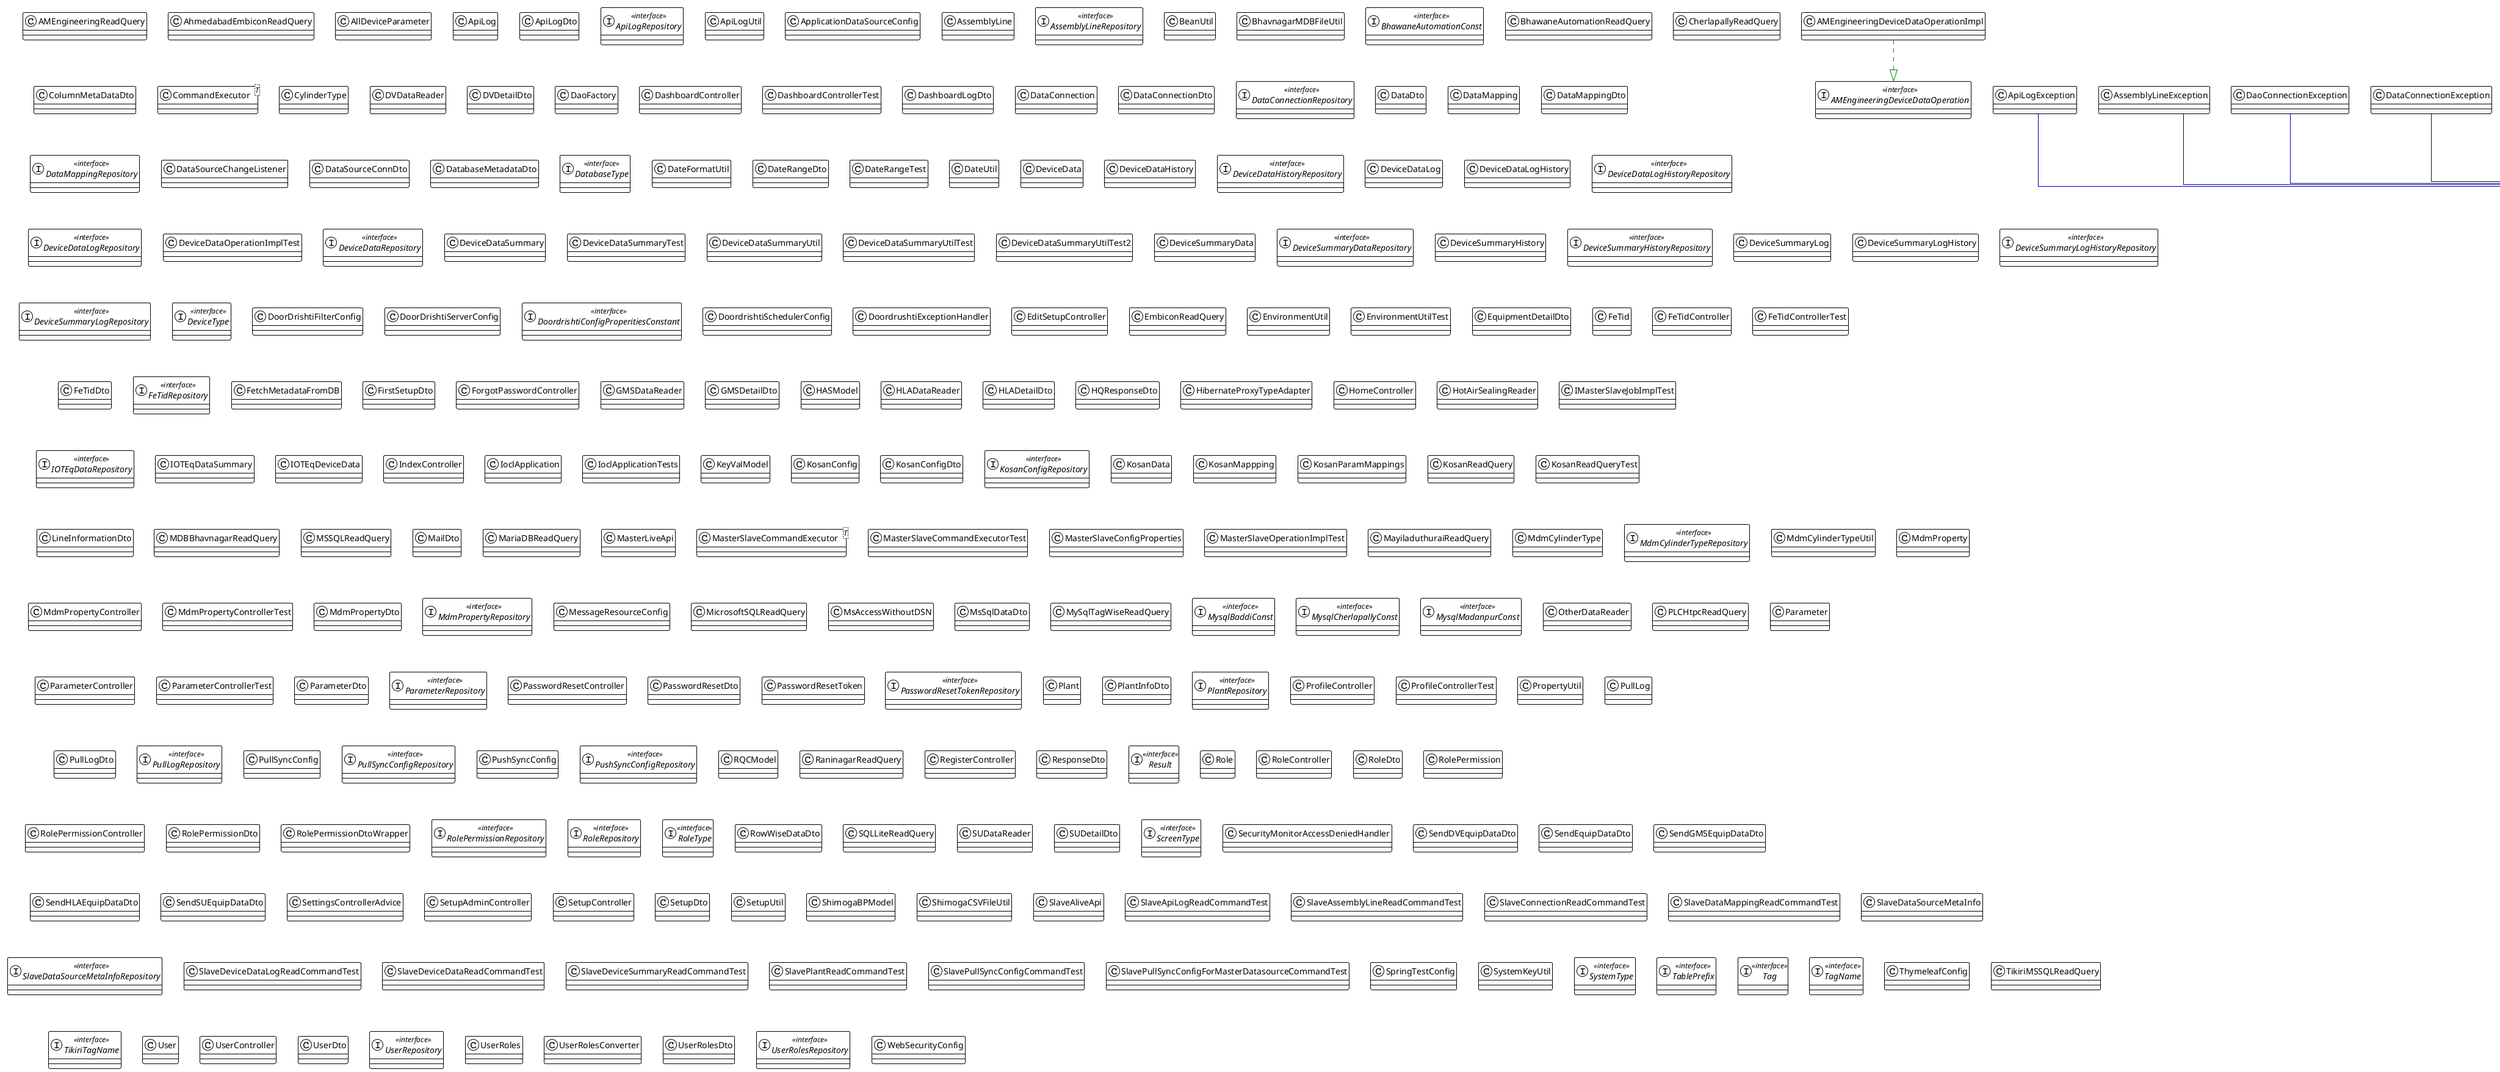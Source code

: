 @startuml

!theme plain
top to bottom direction
skinparam linetype ortho

interface AMEngineeringDeviceDataOperation << interface >>
class AMEngineeringDeviceDataOperationImpl
class AMEngineeringReadQuery
class AhmedabadEmbiconReadQuery
class AllDeviceParameter
class ApiLog
class ApiLogDto
class ApiLogException
interface ApiLogRepository << interface >>
interface ApiLogService << interface >>
class ApiLogServiceImpl
class ApiLogUtil
class ApplicationDataSourceConfig
class AssemblyLine
class AssemblyLineException
interface AssemblyLineRepository << interface >>
interface AssemblyLineService << interface >>
class AssemblyLineServiceImpl
class BeanUtil
class BhavnagarMDBFileUtil
interface BhawaneAutomationConst << interface >>
interface BhawaneAutomationDeviceDataOperation << interface >>
class BhawaneAutomationDeviceDataOperationImpl
class BhawaneAutomationReadQuery
interface CSVRowWiseDeviceDataOperation << interface >>
class CSVRowWiseDeviceDataOperationImpl
interface Callback<T> << interface >>
interface CherlapallyDeviceDataOperation << interface >>
class CherlapallyDeviceDataOperationImpl
class CherlapallyReadQuery
interface CleanClientDatasource << interface >>
class CleanClientDatasourceImpl
class ColumnMetaDataDto
interface Command<T> << interface >>
class CommandExecutor<T>
class CylinderType
class DVDataReader
class DVDetailDto
interface DailyCSVDeviceDataOperation << interface >>
class DailyCSVDeviceDataOperationImpl
class DaoConnection
class DaoConnectionException
class DaoFactory
class DashboardController
class DashboardControllerTest
class DashboardLogDto
class DataConnection
class DataConnectionDto
class DataConnectionException
interface DataConnectionRepository << interface >>
interface DataConnectionService << interface >>
class DataConnectionServiceImpl
class DataDto
class DataMapping
class DataMappingDto
class DataMappingException
interface DataMappingRepository << interface >>
interface DataMappingService << interface >>
class DataMappingServiceImpl
class DataPushException
class DataSourceChangeListener
class DataSourceConfigException
class DataSourceConnDto
class DatabaseConnectionException
class DatabaseMetadataDto
interface DatabaseType << interface >>
class DatasourceConfig
class DateFormatUtil
class DateRangeDto
class DateRangeTest
class DateUtil
class DeviceData
class DeviceDataException
class DeviceDataHistory
class DeviceDataHistoryException
class DeviceDataHistoryPushCallback
class DeviceDataHistoryPushCommand
interface DeviceDataHistoryRepository << interface >>
interface DeviceDataHistoryService << interface >>
class DeviceDataHistoryServiceImpl
class DeviceDataLog
class DeviceDataLogException
class DeviceDataLogHistory
class DeviceDataLogHistoryException
class DeviceDataLogHistoryPushCommand
interface DeviceDataLogHistoryRepository << interface >>
interface DeviceDataLogHistoryService << interface >>
class DeviceDataLogHistoryServiceImpl
class DeviceDataLogPushCommand
interface DeviceDataLogRepository << interface >>
interface DeviceDataLogService << interface >>
class DeviceDataLogServiceImpl
interface DeviceDataOperation << interface >>
class DeviceDataOperationException
class DeviceDataOperationImpl
class DeviceDataOperationImplTest
class DeviceDataPushCallback
class DeviceDataPushCommand
class DeviceDataPushFailCommand
interface DeviceDataRepository << interface >>
interface DeviceDataService << interface >>
class DeviceDataServiceImpl
class DeviceDataSummary
class DeviceDataSummaryTest
class DeviceDataSummaryUtil
class DeviceDataSummaryUtilTest
class DeviceDataSummaryUtilTest2
class DeviceSummaryData
class DeviceSummaryDataException
interface DeviceSummaryDataRepository << interface >>
interface DeviceSummaryDataService << interface >>
class DeviceSummaryDataServiceImpl
class DeviceSummaryHistory
class DeviceSummaryHistoryException
interface DeviceSummaryHistoryRepository << interface >>
interface DeviceSummaryHistoryService << interface >>
class DeviceSummaryHistoryServiceImpl
class DeviceSummaryLog
class DeviceSummaryLogException
class DeviceSummaryLogHistory
class DeviceSummaryLogHistoryException
interface DeviceSummaryLogHistoryRepository << interface >>
interface DeviceSummaryLogHistoryService << interface >>
class DeviceSummaryLogHistoryServiceImpl
interface DeviceSummaryLogRepository << interface >>
interface DeviceSummaryLogService << interface >>
class DeviceSummaryLogServiceImpl
interface DeviceType << interface >>
class DoorDrishtiFilterConfig
class DoorDrishtiHQPushException
class DoorDrishtiServerConfig
interface DoordrishtiConfigProperitiesConstant << interface >>
class DoordrishtiDatasourceException
class DoordrishtiException
class DoordrishtiSchedulerConfig
class DoordrushtiExceptionHandler
class DrivermanagerDaoConnection
class EditSetupController
interface EmailService << interface >>
class EmailServiceImpl
interface EmbiconDeviceDataOperation << interface >>
class EmbiconDeviceDataOperationImpl
class EmbiconReadQuery
class EnvironmentUtil
class EnvironmentUtilTest
class EquipmentDetailDto
interface ExcelDeviceDataOperation << interface >>
class ExcelDeviceDataOperationImpl
class FeTid
class FeTidController
class FeTidControllerTest
class FeTidDto
class FeTidException
interface FeTidRepository << interface >>
interface FeTidService << interface >>
class FeTidServiceImpl
class FetchMetadataFromDB
class FirstSetupDto
class ForgotPasswordController
interface ForgotPasswordService << interface >>
class ForgotPasswordServiceImpl
class GMSDataReader
class GMSDetailDto
class HASModel
class HASModel
class HLADataReader
class HLADetailDto
class HQDataPushLogException
interface HQPushOperation << interface >>
class HQPushOperationImpl
class HQResponseDto
class HibernateProxyTypeAdapter
class HomeController
class HotAirSealingExcpetion
class HotAirSealingReader
interface IDatasourceConfig << interface >>
interface IMasterSlaveJob << interface >>
class IMasterSlaveJobImpl
class IMasterSlaveJobImplTest
interface IOTEqDataOperation << interface >>
class IOTEqDataOperationImpl
class IOTEqDataPushCommand
interface IOTEqDataRepository << interface >>
interface IOTEqDataService << interface >>
class IOTEqDataServiceImpl
class IOTEqDataSummary
class IOTEqDeviceData
interface IOTEqHQPushOperation << interface >>
class IOTEqHQPushOperationImpl
interface IPushDataToHQJob << interface >>
interface IScheduleJob << interface >>
class IScheduleJobImpl
class IndexController
class IoclApplication
class IoclApplicationTests
class KeyValModel
class KosanConfig
class KosanConfigDto
interface KosanConfigRepository << interface >>
interface KosanConfigService << interface >>
class KosanConfigServiceImpl
class KosanData
interface KosanDeviceDataOperation << interface >>
class KosanDeviceDataOperationImpl
class KosanMappping
class KosanParamMappings
class KosanReadQuery
class KosanReadQueryTest
class LineInformationDto
interface MDBBhavnagarDeviceDataOperation << interface >>
class MDBBhavnagarDeviceDataOperationImpl
class MDBBhavnagarReadQuery
class MSSQLReadQuery
class MailDto
interface MariaDBDeviceDataOperation << interface >>
class MariaDBDeviceDataOperationImpl
class MariaDBReadQuery
class MasterLiveApi
interface MasterSlaveCallback<T> << interface >>
interface MasterSlaveCommand<T> << interface >>
class MasterSlaveCommandExecutor<T>
class MasterSlaveCommandExecutorTest
class MasterSlaveConfigProperties
interface MasterSlaveOperation << interface >>
class MasterSlaveOperationException
class MasterSlaveOperationImpl
class MasterSlaveOperationImplTest
class MayiladuthuraiReadQuery
class MdmCylinderType
class MdmCylinderTypeException
interface MdmCylinderTypeRepository << interface >>
interface MdmCylinderTypeService << interface >>
class MdmCylinderTypeServiceImpl
class MdmCylinderTypeUtil
class MdmProperty
class MdmPropertyController
class MdmPropertyControllerTest
class MdmPropertyDto
class MdmPropertyException
interface MdmPropertyRepository << interface >>
interface MdmPropertyService << interface >>
class MdmPropertyServiceImpl
class MessageResourceConfig
class MicrosoftSQLReadQuery
class MsAccessWithoutDSN
interface MsSQLDeviceDataOperation << interface >>
class MsSQLDeviceDataOperationImpl
class MsSqlDataDto
interface MySqlTagWiseDeviceDataOperation << interface >>
class MySqlTagWiseDeviceDataOperationImpl
class MySqlTagWiseReadQuery
interface MysqlBaddiConst << interface >>
interface MysqlCherlapallyConst << interface >>
interface MysqlMadanpurConst << interface >>
interface MysqlPLCDeviceDataOperation << interface >>
class MysqlPLCDeviceDataOperationImpl
interface MysqlRaninagarDeviceDataOperation << interface >>
class MysqlRaninagarDeviceDataOperationImpl
class OtherDataReader
class PLCHtpcReadQuery
class Parameter
class ParameterController
class ParameterControllerTest
class ParameterDto
class ParameterException
interface ParameterRepository << interface >>
interface ParameterService << interface >>
class ParameterServiceImpl
class PasswordResetController
class PasswordResetDto
class PasswordResetToken
interface PasswordResetTokenRepository << interface >>
class Plant
class PlantException
class PlantInfoDto
interface PlantRepository << interface >>
interface PlantService << interface >>
class PlantServiceImpl
class ProfileController
class ProfileControllerTest
class PropertyNotConfiguredException
class PropertyUtil
class PullLog
class PullLogDto
interface PullLogRepository << interface >>
interface PullLogService << interface >>
class PullLogServiceImpl
class PullSyncConfig
class PullSyncConfigException
interface PullSyncConfigRepository << interface >>
interface PullSyncConfigService << interface >>
class PullSyncConfigServiceImpl
class PushDataToHQJobImpl
class PushSummaryDataToHQCallback
class PushSummaryDataToHQCommand
class PushSyncConfig
class PushSyncConfigException
interface PushSyncConfigRepository << interface >>
interface PushSyncConfigService << interface >>
class PushSyncConfigServiceImpl
class QuartzSchedulerException
class RQCModel
class RaninagarReadQuery
class ReadAMEngineeringDeviceDataCommand
class ReadBhavnagarDeviceDataCommand
class ReadBhawaneAutomationDeviceDataCommand
class ReadCSVDailyAndNoHeaderDeviceDataCommand
class ReadCSVRowWiseDeviceDataCommand
class ReadCSVShimogaDeviceDataCommand
class ReadDailyCSVDeviceDataCommand
class ReadDeviceDataCallback
class ReadDeviceDataCommand
class ReadEmbiconDeviceDataCommand
class ReadExcelDeviceDataCommand
class ReadHotAirSealingDeviceDataCallback
class ReadHotAirSealingDeviceDataCommand
class ReadIOTEqDataCallback
class ReadIOTEqDataCommand
class ReadKosanDeviceDataCommand
class ReadMariaDBDeviceDataCommand
class ReadMsSqlServerDeviceDataCommand
class ReadMySqlPLCDeviceDataCommand
class ReadMySqlTagWiseDeviceDataCommand
class ReadMysqlCherlapallyDeviceDataCommand
class ReadMysqlRaninagarDeviceDataCommand
class ReadOtherDeviceDataCallback
class ReadOtherDeviceDataCommand
class ReadSQLLiteDeviceDataCommand
class RegisterController
class ResponseDto
interface Result << interface >>
class Role
class RoleController
class RoleDto
class RoleException
class RolePermission
class RolePermissionController
class RolePermissionDto
class RolePermissionDtoWrapper
class RolePermissionException
interface RolePermissionRepository << interface >>
interface RolePermissionService << interface >>
class RolePermissionServiceImpl
interface RoleRepository << interface >>
interface RoleService << interface >>
class RoleServiceImpl
interface RoleType << interface >>
class RowWiseDataDto
class SQLLiteDaoConnection
interface SQLLiteDeviceDataOperation << interface >>
class SQLLiteDeviceDataOperationImpl
class SQLLiteReadQuery
class SUDataReader
class SUDetailDto
interface ScreenType << interface >>
class SecurityMonitorAccessDeniedHandler
class SendDVEquipDataDto
class SendEquipDataDto
class SendGMSEquipDataDto
class SendHLAEquipDataDto
class SendSUEquipDataDto
class SettingsControllerAdvice
class SetupAdminController
class SetupController
class SetupDto
class SetupException
class SetupUtil
class ShimogaBPModel
class ShimogaCSVFileUtil
interface ShimogaDeviceDataOperation << interface >>
class ShimogaDeviceDataOperationImpl
class SlaveAliveApi
class SlaveApiLogReadCommand
class SlaveApiLogReadCommandTest
class SlaveAssemblyLineReadCommand
class SlaveAssemblyLineReadCommandTest
class SlaveConnectionReadCommand
class SlaveConnectionReadCommandTest
class SlaveDataMappingReadCommand
class SlaveDataMappingReadCommandTest
class SlaveDataSourceMetaInfo
interface SlaveDataSourceMetaInfoRepository << interface >>
interface SlaveDataSourceMetaInfoService << interface >>
class SlaveDataSourceMetaInfoServiceImpl
class SlaveDeviceDataLogCallback
class SlaveDeviceDataLogReadCommand
class SlaveDeviceDataLogReadCommandTest
class SlaveDeviceDataReadCommand
class SlaveDeviceDataReadCommandTest
class SlaveDeviceSummaryReadCommand
class SlaveDeviceSummaryReadCommandTest
class SlaveKosanConfigReadCommand
class SlavePlantReadCommand
class SlavePlantReadCommandTest
class SlavePullSyncConfigCommand
class SlavePullSyncConfigCommandTest
class SlavePullSyncConfigForMasterDatasourceCommand
class SlavePullSyncConfigForMasterDatasourceCommandTest
class SpringTestConfig
class SystemKeyGenerationException
class SystemKeyUtil
interface SystemType << interface >>
interface TablePrefix << interface >>
interface Tag << interface >>
interface TagName << interface >>
class ThymeleafConfig
class TikiriMSSQLReadQuery
interface TikiriTagName << interface >>
class UCanAccessDaoConnection
class User
class UserController
class UserDto
class UserException
interface UserRepository << interface >>
class UserRoles
class UserRolesConverter
class UserRolesDto
class UserRolesException
interface UserRolesRepository << interface >>
interface UserRolesService << interface >>
class UserRolesServiceImpl
interface UserService << interface >>
class UserServiceImpl
class WebSecurityConfig

AMEngineeringDeviceDataOperationImpl               -[#008200,dashed]-^  AMEngineeringDeviceDataOperation                  
ApiLogException                                    -[#000082,plain]-^  DoordrishtiException                              
ApiLogServiceImpl                                  -[#008200,dashed]-^  ApiLogService                                     
AssemblyLineException                              -[#000082,plain]-^  DoordrishtiException                              
AssemblyLineServiceImpl                            -[#008200,dashed]-^  AssemblyLineService                               
BhawaneAutomationDeviceDataOperationImpl           -[#008200,dashed]-^  BhawaneAutomationDeviceDataOperation              
CSVRowWiseDeviceDataOperationImpl                  -[#008200,dashed]-^  CSVRowWiseDeviceDataOperation                     
CherlapallyDeviceDataOperationImpl                 -[#008200,dashed]-^  CherlapallyDeviceDataOperation                    
CleanClientDatasourceImpl                          -[#008200,dashed]-^  CleanClientDatasource                             
DailyCSVDeviceDataOperationImpl                    -[#008200,dashed]-^  DailyCSVDeviceDataOperation                       
DaoConnectionException                             -[#000082,plain]-^  DoordrishtiException                              
DataConnectionException                            -[#000082,plain]-^  DoordrishtiException                              
DataConnectionServiceImpl                          -[#008200,dashed]-^  DataConnectionService                             
DataMappingException                               -[#000082,plain]-^  DoordrishtiException                              
DataMappingServiceImpl                             -[#008200,dashed]-^  DataMappingService                                
DataPushException                                  -[#000082,plain]-^  DoordrishtiException                              
DataSourceConfigException                          -[#000082,plain]-^  DoordrishtiException                              
DatabaseConnectionException                        -[#000082,plain]-^  DoordrishtiException                              
DatasourceConfig                                   -[#008200,dashed]-^  IDatasourceConfig                                 
DeviceDataException                                -[#000082,plain]-^  DoordrishtiException                              
DeviceDataHistoryException                         -[#000082,plain]-^  DoordrishtiException                              
DeviceDataHistoryPushCallback                      -[#008200,dashed]-^  Callback                                          
DeviceDataHistoryPushCommand                       -[#008200,dashed]-^  Command                                           
DeviceDataHistoryServiceImpl                       -[#008200,dashed]-^  DeviceDataHistoryService                          
DeviceDataLogException                             -[#000082,plain]-^  DoordrishtiException                              
DeviceDataLogHistoryException                      -[#000082,plain]-^  DoordrishtiException                              
DeviceDataLogHistoryPushCommand                    -[#008200,dashed]-^  Command                                           
DeviceDataLogHistoryServiceImpl                    -[#008200,dashed]-^  DeviceDataLogHistoryService                       
DeviceDataLogPushCommand                           -[#008200,dashed]-^  Command                                           
DeviceDataLogServiceImpl                           -[#008200,dashed]-^  DeviceDataLogService                              
DeviceDataOperationException                       -[#000082,plain]-^  DoordrishtiDatasourceException                    
DeviceDataOperationImpl                            -[#008200,dashed]-^  DeviceDataOperation                               
DeviceDataPushCallback                             -[#008200,dashed]-^  Callback                                          
DeviceDataPushCommand                              -[#008200,dashed]-^  Command                                           
DeviceDataPushFailCommand                          -[#008200,dashed]-^  Command                                           
DeviceDataServiceImpl                              -[#008200,dashed]-^  DeviceDataService                                 
DeviceSummaryDataException                         -[#000082,plain]-^  DoordrishtiException                              
DeviceSummaryDataServiceImpl                       -[#008200,dashed]-^  DeviceSummaryDataService                          
DeviceSummaryHistoryException                      -[#000082,plain]-^  DoordrishtiException                              
DeviceSummaryHistoryServiceImpl                    -[#008200,dashed]-^  DeviceSummaryHistoryService                       
DeviceSummaryLogException                          -[#000082,plain]-^  DoordrishtiException                              
DeviceSummaryLogHistoryException                   -[#000082,plain]-^  DoordrishtiException                              
DeviceSummaryLogHistoryServiceImpl                 -[#008200,dashed]-^  DeviceSummaryLogHistoryService                    
DeviceSummaryLogServiceImpl                        -[#008200,dashed]-^  DeviceSummaryLogService                           
DoorDrishtiHQPushException                         -[#000082,plain]-^  DoordrishtiException                              
DoordrishtiDatasourceException                     -[#000082,plain]-^  DoordrishtiException                              
DrivermanagerDaoConnection                         -[#000082,plain]-^  DaoConnection                                     
EmailServiceImpl                                   -[#008200,dashed]-^  EmailService                                      
EmbiconDeviceDataOperationImpl                     -[#008200,dashed]-^  EmbiconDeviceDataOperation                        
ExcelDeviceDataOperationImpl                       -[#008200,dashed]-^  ExcelDeviceDataOperation                          
FeTidException                                     -[#000082,plain]-^  DoordrishtiException                              
FeTidServiceImpl                                   -[#008200,dashed]-^  FeTidService                                      
ForgotPasswordServiceImpl                          -[#008200,dashed]-^  ForgotPasswordService                             
HQDataPushLogException                             -[#000082,plain]-^  DoordrishtiException                              
HQPushOperationImpl                                -[#008200,dashed]-^  HQPushOperation                                   
HotAirSealingExcpetion                             -[#000082,plain]-^  DoordrishtiException                              
IMasterSlaveJobImpl                                -[#008200,dashed]-^  IMasterSlaveJob                                   
IOTEqDataOperationImpl                             -[#008200,dashed]-^  IOTEqDataOperation                                
IOTEqDataPushCommand                               -[#008200,dashed]-^  Command                                           
IOTEqDataServiceImpl                               -[#008200,dashed]-^  IOTEqDataService                                  
IOTEqHQPushOperationImpl                           -[#008200,dashed]-^  IOTEqHQPushOperation                              
IScheduleJobImpl                                   -[#008200,dashed]-^  IScheduleJob                                      
KosanConfigServiceImpl                             -[#008200,dashed]-^  KosanConfigService                                
KosanDeviceDataOperationImpl                       -[#008200,dashed]-^  KosanDeviceDataOperation                          
MDBBhavnagarDeviceDataOperationImpl                -[#008200,dashed]-^  MDBBhavnagarDeviceDataOperation                   
MariaDBDeviceDataOperationImpl                     -[#008200,dashed]-^  MariaDBDeviceDataOperation                        
MasterSlaveOperationException                      -[#000082,plain]-^  DoordrishtiException                              
MasterSlaveOperationImpl                           -[#008200,dashed]-^  MasterSlaveOperation                              
MdmCylinderTypeException                           -[#000082,plain]-^  DoordrishtiException                              
MdmCylinderTypeServiceImpl                         -[#008200,dashed]-^  MdmCylinderTypeService                            
MdmPropertyException                               -[#000082,plain]-^  DoordrishtiException                              
MdmPropertyServiceImpl                             -[#008200,dashed]-^  MdmPropertyService                                
MsSQLDeviceDataOperationImpl                       -[#008200,dashed]-^  MsSQLDeviceDataOperation                          
MySqlTagWiseDeviceDataOperationImpl                -[#008200,dashed]-^  MySqlTagWiseDeviceDataOperation                   
MysqlPLCDeviceDataOperationImpl                    -[#008200,dashed]-^  MysqlPLCDeviceDataOperation                       
MysqlRaninagarDeviceDataOperationImpl              -[#008200,dashed]-^  MysqlRaninagarDeviceDataOperation                 
ParameterException                                 -[#000082,plain]-^  DoordrishtiException                              
ParameterServiceImpl                               -[#008200,dashed]-^  ParameterService                                  
PlantException                                     -[#000082,plain]-^  DoordrishtiException                              
PlantServiceImpl                                   -[#008200,dashed]-^  PlantService                                      
PropertyNotConfiguredException                     -[#000082,plain]-^  DoordrishtiException                              
PullLogServiceImpl                                 -[#008200,dashed]-^  PullLogService                                    
PullSyncConfigException                            -[#000082,plain]-^  DoordrishtiException                              
PullSyncConfigServiceImpl                          -[#008200,dashed]-^  PullSyncConfigService                             
PushDataToHQJobImpl                                -[#008200,dashed]-^  IPushDataToHQJob                                  
PushSummaryDataToHQCallback                        -[#008200,dashed]-^  Callback                                          
PushSummaryDataToHQCommand                         -[#008200,dashed]-^  Command                                           
PushSyncConfigException                            -[#000082,plain]-^  DoordrishtiException                              
PushSyncConfigServiceImpl                          -[#008200,dashed]-^  PushSyncConfigService                             
QuartzSchedulerException                           -[#000082,plain]-^  DoordrishtiException                              
ReadAMEngineeringDeviceDataCommand                 -[#008200,dashed]-^  Command                                           
ReadBhavnagarDeviceDataCommand                     -[#008200,dashed]-^  Command                                           
ReadBhawaneAutomationDeviceDataCommand             -[#008200,dashed]-^  Command                                           
ReadCSVDailyAndNoHeaderDeviceDataCommand           -[#008200,dashed]-^  Command                                           
ReadCSVRowWiseDeviceDataCommand                    -[#008200,dashed]-^  Command                                           
ReadCSVShimogaDeviceDataCommand                    -[#008200,dashed]-^  Command                                           
ReadDailyCSVDeviceDataCommand                      -[#008200,dashed]-^  Command                                           
ReadDeviceDataCallback                             -[#008200,dashed]-^  Callback                                          
ReadDeviceDataCommand                              -[#008200,dashed]-^  Command                                           
ReadEmbiconDeviceDataCommand                       -[#008200,dashed]-^  Command                                           
ReadExcelDeviceDataCommand                         -[#008200,dashed]-^  Command                                           
ReadHotAirSealingDeviceDataCallback                -[#008200,dashed]-^  Callback                                          
ReadHotAirSealingDeviceDataCommand                 -[#008200,dashed]-^  Command                                           
ReadIOTEqDataCallback                              -[#008200,dashed]-^  Callback                                          
ReadIOTEqDataCommand                               -[#008200,dashed]-^  Command                                           
ReadKosanDeviceDataCommand                         -[#008200,dashed]-^  Command                                           
ReadMariaDBDeviceDataCommand                       -[#008200,dashed]-^  Command                                           
ReadMsSqlServerDeviceDataCommand                   -[#008200,dashed]-^  Command                                           
ReadMySqlPLCDeviceDataCommand                      -[#008200,dashed]-^  Command                                           
ReadMySqlTagWiseDeviceDataCommand                  -[#008200,dashed]-^  Command                                           
ReadMysqlCherlapallyDeviceDataCommand              -[#008200,dashed]-^  Command                                           
ReadMysqlRaninagarDeviceDataCommand                -[#008200,dashed]-^  Command                                           
ReadOtherDeviceDataCallback                        -[#008200,dashed]-^  Callback                                          
ReadOtherDeviceDataCommand                         -[#008200,dashed]-^  Command                                           
ReadSQLLiteDeviceDataCommand                       -[#008200,dashed]-^  Command                                           
RoleException                                      -[#000082,plain]-^  DoordrishtiException                              
RolePermissionException                            -[#000082,plain]-^  DoordrishtiException                              
RolePermissionServiceImpl                          -[#008200,dashed]-^  RolePermissionService                             
RoleServiceImpl                                    -[#008200,dashed]-^  RoleService                                       
SQLLiteDaoConnection                               -[#000082,plain]-^  DaoConnection                                     
SQLLiteDeviceDataOperationImpl                     -[#008200,dashed]-^  SQLLiteDeviceDataOperation                        
SetupException                                     -[#000082,plain]-^  DoordrishtiException                              
ShimogaDeviceDataOperationImpl                     -[#008200,dashed]-^  ShimogaDeviceDataOperation                        
SlaveApiLogReadCommand                             -[#008200,dashed]-^  MasterSlaveCommand                                
SlaveAssemblyLineReadCommand                       -[#008200,dashed]-^  MasterSlaveCommand                                
SlaveConnectionReadCommand                         -[#008200,dashed]-^  MasterSlaveCommand                                
SlaveDataMappingReadCommand                        -[#008200,dashed]-^  MasterSlaveCommand                                
SlaveDataSourceMetaInfoServiceImpl                 -[#008200,dashed]-^  SlaveDataSourceMetaInfoService                    
SlaveDeviceDataLogCallback                         -[#008200,dashed]-^  MasterSlaveCallback                               
SlaveDeviceDataLogReadCommand                      -[#008200,dashed]-^  MasterSlaveCommand                                
SlaveDeviceDataReadCommand                         -[#008200,dashed]-^  MasterSlaveCommand                                
SlaveDeviceSummaryReadCommand                      -[#008200,dashed]-^  MasterSlaveCommand                                
SlaveKosanConfigReadCommand                        -[#008200,dashed]-^  MasterSlaveCommand                                
SlavePlantReadCommand                              -[#008200,dashed]-^  MasterSlaveCommand                                
SlavePullSyncConfigCommand                         -[#008200,dashed]-^  MasterSlaveCommand                                
SlavePullSyncConfigForMasterDatasourceCommand      -[#008200,dashed]-^  MasterSlaveCommand                                
SystemKeyGenerationException                       -[#000082,plain]-^  DoordrishtiException                              
UCanAccessDaoConnection                            -[#000082,plain]-^  DaoConnection                                     
UserException                                      -[#000082,plain]-^  DoordrishtiException                              
UserRolesException                                 -[#000082,plain]-^  DoordrishtiException                              
UserRolesServiceImpl                               -[#008200,dashed]-^  UserRolesService                                  
UserServiceImpl                                    -[#008200,dashed]-^  UserService                                       
@enduml
